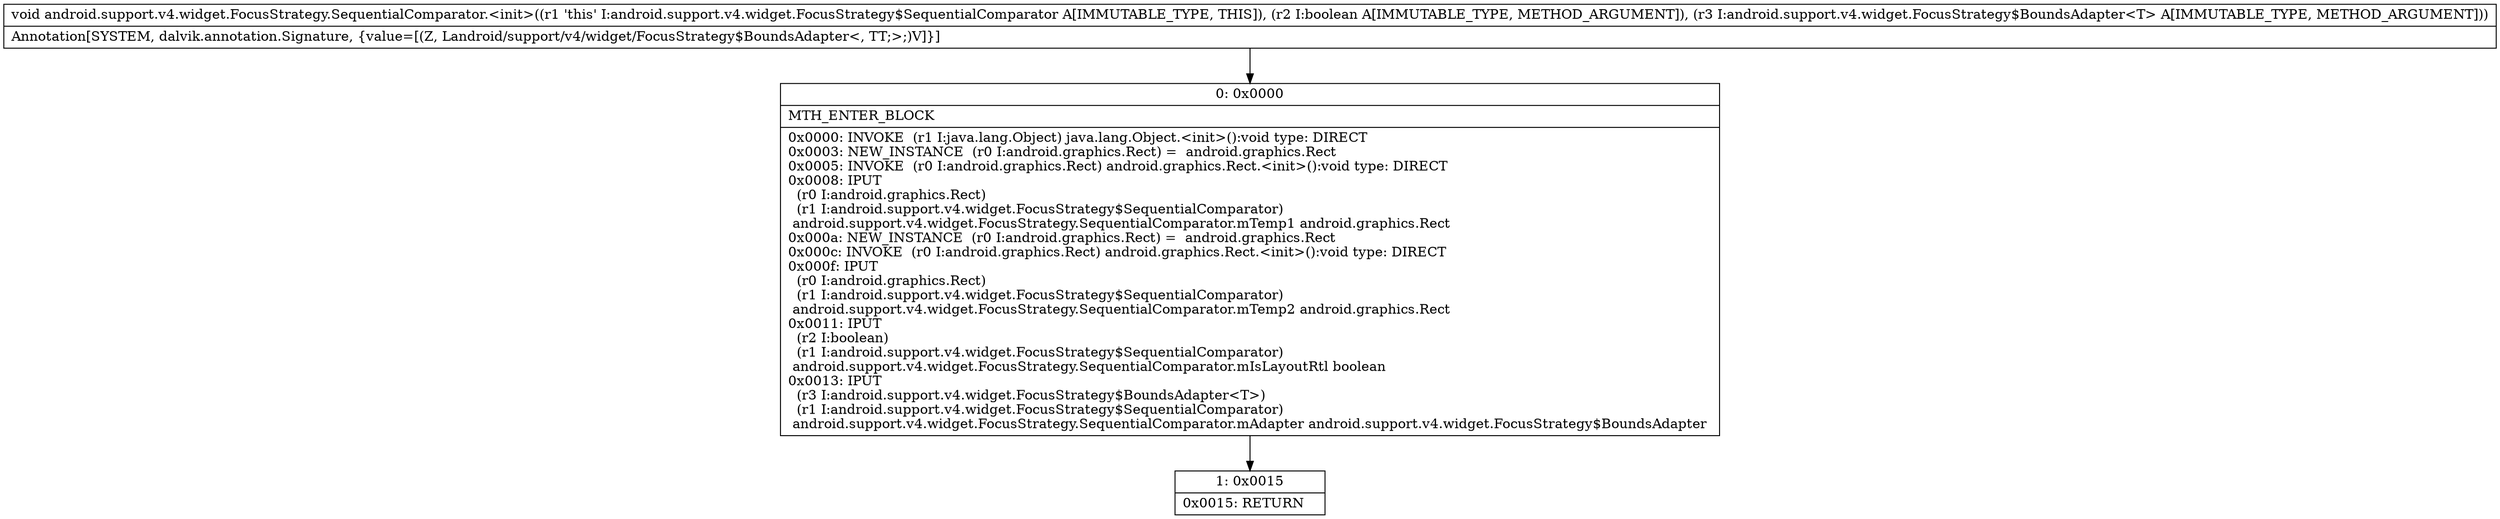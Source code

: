 digraph "CFG forandroid.support.v4.widget.FocusStrategy.SequentialComparator.\<init\>(ZLandroid\/support\/v4\/widget\/FocusStrategy$BoundsAdapter;)V" {
Node_0 [shape=record,label="{0\:\ 0x0000|MTH_ENTER_BLOCK\l|0x0000: INVOKE  (r1 I:java.lang.Object) java.lang.Object.\<init\>():void type: DIRECT \l0x0003: NEW_INSTANCE  (r0 I:android.graphics.Rect) =  android.graphics.Rect \l0x0005: INVOKE  (r0 I:android.graphics.Rect) android.graphics.Rect.\<init\>():void type: DIRECT \l0x0008: IPUT  \l  (r0 I:android.graphics.Rect)\l  (r1 I:android.support.v4.widget.FocusStrategy$SequentialComparator)\l android.support.v4.widget.FocusStrategy.SequentialComparator.mTemp1 android.graphics.Rect \l0x000a: NEW_INSTANCE  (r0 I:android.graphics.Rect) =  android.graphics.Rect \l0x000c: INVOKE  (r0 I:android.graphics.Rect) android.graphics.Rect.\<init\>():void type: DIRECT \l0x000f: IPUT  \l  (r0 I:android.graphics.Rect)\l  (r1 I:android.support.v4.widget.FocusStrategy$SequentialComparator)\l android.support.v4.widget.FocusStrategy.SequentialComparator.mTemp2 android.graphics.Rect \l0x0011: IPUT  \l  (r2 I:boolean)\l  (r1 I:android.support.v4.widget.FocusStrategy$SequentialComparator)\l android.support.v4.widget.FocusStrategy.SequentialComparator.mIsLayoutRtl boolean \l0x0013: IPUT  \l  (r3 I:android.support.v4.widget.FocusStrategy$BoundsAdapter\<T\>)\l  (r1 I:android.support.v4.widget.FocusStrategy$SequentialComparator)\l android.support.v4.widget.FocusStrategy.SequentialComparator.mAdapter android.support.v4.widget.FocusStrategy$BoundsAdapter \l}"];
Node_1 [shape=record,label="{1\:\ 0x0015|0x0015: RETURN   \l}"];
MethodNode[shape=record,label="{void android.support.v4.widget.FocusStrategy.SequentialComparator.\<init\>((r1 'this' I:android.support.v4.widget.FocusStrategy$SequentialComparator A[IMMUTABLE_TYPE, THIS]), (r2 I:boolean A[IMMUTABLE_TYPE, METHOD_ARGUMENT]), (r3 I:android.support.v4.widget.FocusStrategy$BoundsAdapter\<T\> A[IMMUTABLE_TYPE, METHOD_ARGUMENT]))  | Annotation[SYSTEM, dalvik.annotation.Signature, \{value=[(Z, Landroid\/support\/v4\/widget\/FocusStrategy$BoundsAdapter\<, TT;\>;)V]\}]\l}"];
MethodNode -> Node_0;
Node_0 -> Node_1;
}

